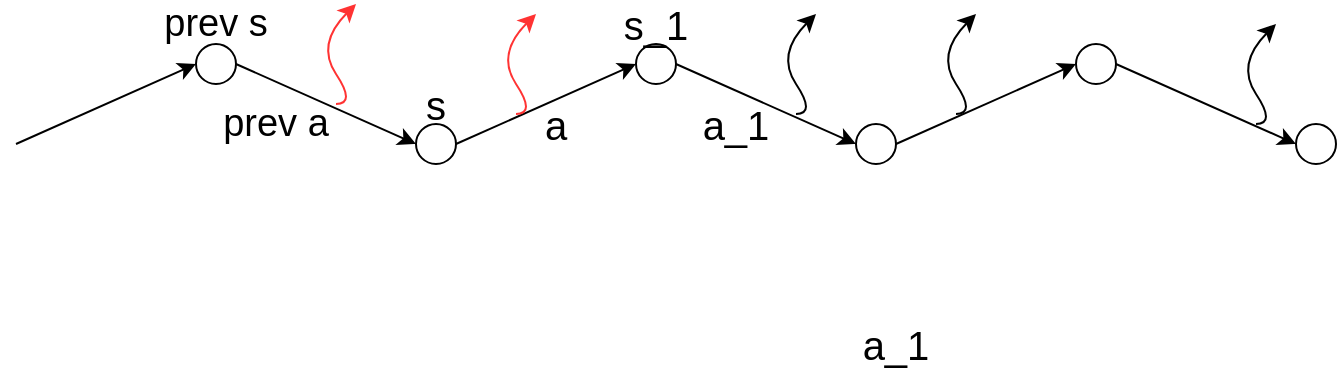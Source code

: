 <mxfile version="12.5.1" type="github">
  <diagram id="DRUTqslgJywgA-yeCbnr" name="Page-1">
    <mxGraphModel dx="1182" dy="683" grid="1" gridSize="10" guides="1" tooltips="1" connect="1" arrows="1" fold="1" page="1" pageScale="1" pageWidth="827" pageHeight="1169" math="0" shadow="0">
      <root>
        <mxCell id="0"/>
        <mxCell id="1" parent="0"/>
        <mxCell id="5rpIBblbzFWk3r73EX7g-2" value="" style="endArrow=classic;html=1;" edge="1" parent="1">
          <mxGeometry width="50" height="50" relative="1" as="geometry">
            <mxPoint x="110" y="200" as="sourcePoint"/>
            <mxPoint x="200" y="160" as="targetPoint"/>
          </mxGeometry>
        </mxCell>
        <mxCell id="5rpIBblbzFWk3r73EX7g-3" value="" style="endArrow=classic;html=1;" edge="1" parent="1">
          <mxGeometry width="50" height="50" relative="1" as="geometry">
            <mxPoint x="330" y="200" as="sourcePoint"/>
            <mxPoint x="420" y="160" as="targetPoint"/>
          </mxGeometry>
        </mxCell>
        <mxCell id="5rpIBblbzFWk3r73EX7g-4" value="" style="endArrow=classic;html=1;" edge="1" parent="1">
          <mxGeometry width="50" height="50" relative="1" as="geometry">
            <mxPoint x="220" y="160" as="sourcePoint"/>
            <mxPoint x="310" y="200" as="targetPoint"/>
          </mxGeometry>
        </mxCell>
        <mxCell id="5rpIBblbzFWk3r73EX7g-5" value="" style="endArrow=classic;html=1;" edge="1" parent="1">
          <mxGeometry width="50" height="50" relative="1" as="geometry">
            <mxPoint x="440" y="160" as="sourcePoint"/>
            <mxPoint x="530" y="200" as="targetPoint"/>
          </mxGeometry>
        </mxCell>
        <mxCell id="5rpIBblbzFWk3r73EX7g-6" value="" style="endArrow=classic;html=1;" edge="1" parent="1">
          <mxGeometry width="50" height="50" relative="1" as="geometry">
            <mxPoint x="660" y="160" as="sourcePoint"/>
            <mxPoint x="750" y="200" as="targetPoint"/>
          </mxGeometry>
        </mxCell>
        <mxCell id="5rpIBblbzFWk3r73EX7g-10" value="" style="ellipse;whiteSpace=wrap;html=1;aspect=fixed;" vertex="1" parent="1">
          <mxGeometry x="200" y="150" width="20" height="20" as="geometry"/>
        </mxCell>
        <mxCell id="5rpIBblbzFWk3r73EX7g-11" value="" style="ellipse;whiteSpace=wrap;html=1;aspect=fixed;" vertex="1" parent="1">
          <mxGeometry x="310" y="190" width="20" height="20" as="geometry"/>
        </mxCell>
        <mxCell id="5rpIBblbzFWk3r73EX7g-12" value="" style="ellipse;whiteSpace=wrap;html=1;aspect=fixed;" vertex="1" parent="1">
          <mxGeometry x="420" y="150" width="20" height="20" as="geometry"/>
        </mxCell>
        <mxCell id="5rpIBblbzFWk3r73EX7g-14" value="" style="ellipse;whiteSpace=wrap;html=1;aspect=fixed;" vertex="1" parent="1">
          <mxGeometry x="530" y="190" width="20" height="20" as="geometry"/>
        </mxCell>
        <mxCell id="5rpIBblbzFWk3r73EX7g-15" value="" style="endArrow=classic;html=1;" edge="1" parent="1">
          <mxGeometry width="50" height="50" relative="1" as="geometry">
            <mxPoint x="550" y="200" as="sourcePoint"/>
            <mxPoint x="640" y="160" as="targetPoint"/>
          </mxGeometry>
        </mxCell>
        <mxCell id="5rpIBblbzFWk3r73EX7g-16" value="" style="ellipse;whiteSpace=wrap;html=1;aspect=fixed;" vertex="1" parent="1">
          <mxGeometry x="640" y="150" width="20" height="20" as="geometry"/>
        </mxCell>
        <mxCell id="5rpIBblbzFWk3r73EX7g-17" value="" style="ellipse;whiteSpace=wrap;html=1;aspect=fixed;" vertex="1" parent="1">
          <mxGeometry x="750" y="190" width="20" height="20" as="geometry"/>
        </mxCell>
        <mxCell id="5rpIBblbzFWk3r73EX7g-19" value="&lt;font style=&quot;font-size: 19px&quot;&gt;prev s&lt;/font&gt;" style="text;html=1;strokeColor=none;fillColor=none;align=center;verticalAlign=middle;whiteSpace=wrap;rounded=0;" vertex="1" parent="1">
          <mxGeometry x="180" y="130" width="60" height="20" as="geometry"/>
        </mxCell>
        <mxCell id="5rpIBblbzFWk3r73EX7g-20" value="&lt;font style=&quot;font-size: 19px&quot;&gt;prev a&lt;/font&gt;" style="text;html=1;strokeColor=none;fillColor=none;align=center;verticalAlign=middle;whiteSpace=wrap;rounded=0;" vertex="1" parent="1">
          <mxGeometry x="210" y="180" width="60" height="20" as="geometry"/>
        </mxCell>
        <mxCell id="5rpIBblbzFWk3r73EX7g-23" value="" style="curved=1;endArrow=classic;html=1;strokeColor=#FF3333;" edge="1" parent="1">
          <mxGeometry width="50" height="50" relative="1" as="geometry">
            <mxPoint x="270" y="180" as="sourcePoint"/>
            <mxPoint x="280" y="130" as="targetPoint"/>
            <Array as="points">
              <mxPoint x="280" y="180"/>
              <mxPoint x="260" y="150"/>
            </Array>
          </mxGeometry>
        </mxCell>
        <mxCell id="5rpIBblbzFWk3r73EX7g-24" value="" style="curved=1;endArrow=classic;html=1;strokeColor=#FF3333;" edge="1" parent="1">
          <mxGeometry width="50" height="50" relative="1" as="geometry">
            <mxPoint x="360" y="185" as="sourcePoint"/>
            <mxPoint x="370" y="135" as="targetPoint"/>
            <Array as="points">
              <mxPoint x="370" y="185"/>
              <mxPoint x="350" y="155"/>
            </Array>
          </mxGeometry>
        </mxCell>
        <mxCell id="5rpIBblbzFWk3r73EX7g-25" value="" style="curved=1;endArrow=classic;html=1;" edge="1" parent="1">
          <mxGeometry width="50" height="50" relative="1" as="geometry">
            <mxPoint x="500" y="185" as="sourcePoint"/>
            <mxPoint x="510" y="135" as="targetPoint"/>
            <Array as="points">
              <mxPoint x="510" y="185"/>
              <mxPoint x="490" y="155"/>
            </Array>
          </mxGeometry>
        </mxCell>
        <mxCell id="5rpIBblbzFWk3r73EX7g-26" value="" style="curved=1;endArrow=classic;html=1;" edge="1" parent="1">
          <mxGeometry width="50" height="50" relative="1" as="geometry">
            <mxPoint x="580" y="185" as="sourcePoint"/>
            <mxPoint x="590" y="135" as="targetPoint"/>
            <Array as="points">
              <mxPoint x="590" y="185"/>
              <mxPoint x="570" y="155"/>
            </Array>
          </mxGeometry>
        </mxCell>
        <mxCell id="5rpIBblbzFWk3r73EX7g-27" value="" style="curved=1;endArrow=classic;html=1;" edge="1" parent="1">
          <mxGeometry width="50" height="50" relative="1" as="geometry">
            <mxPoint x="730" y="190" as="sourcePoint"/>
            <mxPoint x="740" y="140" as="targetPoint"/>
            <Array as="points">
              <mxPoint x="740" y="190"/>
              <mxPoint x="720" y="160"/>
            </Array>
          </mxGeometry>
        </mxCell>
        <mxCell id="5rpIBblbzFWk3r73EX7g-28" value="&lt;font style=&quot;font-size: 20px&quot;&gt;s&lt;/font&gt;" style="text;html=1;strokeColor=none;fillColor=none;align=center;verticalAlign=middle;whiteSpace=wrap;rounded=0;" vertex="1" parent="1">
          <mxGeometry x="300" y="170" width="40" height="20" as="geometry"/>
        </mxCell>
        <mxCell id="5rpIBblbzFWk3r73EX7g-29" value="&lt;font style=&quot;font-size: 20px&quot;&gt;a&lt;/font&gt;" style="text;html=1;strokeColor=none;fillColor=none;align=center;verticalAlign=middle;whiteSpace=wrap;rounded=0;" vertex="1" parent="1">
          <mxGeometry x="360" y="180" width="40" height="20" as="geometry"/>
        </mxCell>
        <mxCell id="5rpIBblbzFWk3r73EX7g-30" value="&lt;font style=&quot;font-size: 20px&quot;&gt;s_1&lt;/font&gt;&lt;span style=&quot;color: rgba(0 , 0 , 0 , 0) ; font-family: monospace ; font-size: 0px ; white-space: nowrap&quot;&gt;%3CmxGraphModel%3E%3Croot%3E%3CmxCell%20id%3D%220%22%2F%3E%3CmxCell%20id%3D%221%22%20parent%3D%220%22%2F%3E%3CmxCell%20id%3D%222%22%20value%3D%22%26lt%3Bfont%20style%3D%26quot%3Bfont-size%3A%2020px%26quot%3B%26gt%3Bs%26lt%3B%2Ffont%26gt%3B%22%20style%3D%22text%3Bhtml%3D1%3BstrokeColor%3Dnone%3BfillColor%3Dnone%3Balign%3Dcenter%3BverticalAlign%3Dmiddle%3BwhiteSpace%3Dwrap%3Brounded%3D0%3B%22%20vertex%3D%221%22%20parent%3D%221%22%3E%3CmxGeometry%20x%3D%22300%22%20y%3D%22170%22%20width%3D%2240%22%20height%3D%2220%22%20as%3D%22geometry%22%2F%3E%3C%2FmxCell%3E%3C%2Froot%3E%3C%2FmxGraphModel%3E&lt;/span&gt;" style="text;html=1;strokeColor=none;fillColor=none;align=center;verticalAlign=middle;whiteSpace=wrap;rounded=0;" vertex="1" parent="1">
          <mxGeometry x="410" y="130" width="40" height="20" as="geometry"/>
        </mxCell>
        <mxCell id="5rpIBblbzFWk3r73EX7g-31" value="&lt;font style=&quot;font-size: 20px&quot;&gt;a_1&lt;/font&gt;&lt;span style=&quot;color: rgba(0 , 0 , 0 , 0) ; font-family: monospace ; font-size: 0px ; white-space: nowrap&quot;&gt;%3CmxGraphModel%3E%3Croot%3E%3CmxCell%20id%3D%220%22%2F%3E%3CmxCell%20id%3D%221%22%20parent%3D%220%22%2F%3E%3CmxCell%20id%3D%222%22%20value%3D%22%26lt%3Bfont%20style%3D%26quot%3Bfont-size%3A%2020px%26quot%3B%26gt%3Bs%26lt%3B%2Ffont%26gt%3B%22%20style%3D%22text%3Bhtml%3D1%3BstrokeColor%3Dnone%3BfillColor%3Dnone%3Balign%3Dcenter%3BverticalAlign%3Dmiddle%3BwhiteSpace%3Dwrap%3Brounded%3D0%3B%22%20vertex%3D%221%22%20parent%3D%221%22%3E%3CmxGeometry%20x%3D%22300%22%20y%3D%22170%22%20width%3D%2240%22%20height%3D%2220%22%20as%3D%22geometry%22%2F%3E%3C%2FmxCell%3E%3C%2Froot%3E%3C%2FmxGraphModel%3E&lt;/span&gt;" style="text;html=1;strokeColor=none;fillColor=none;align=center;verticalAlign=middle;whiteSpace=wrap;rounded=0;" vertex="1" parent="1">
          <mxGeometry x="450" y="180" width="40" height="20" as="geometry"/>
        </mxCell>
        <mxCell id="5rpIBblbzFWk3r73EX7g-37" value="&lt;font style=&quot;font-size: 20px&quot;&gt;a_1&lt;/font&gt;&lt;span style=&quot;color: rgba(0 , 0 , 0 , 0) ; font-family: monospace ; font-size: 0px ; white-space: nowrap&quot;&gt;%3CmxGraphModel%3E%3Croot%3E%3CmxCell%20id%3D%220%22%2F%3E%3CmxCell%20id%3D%221%22%20parent%3D%220%22%2F%3E%3CmxCell%20id%3D%222%22%20value%3D%22%26lt%3Bfont%20style%3D%26quot%3Bfont-size%3A%2020px%26quot%3B%26gt%3Bs%26lt%3B%2Ffont%26gt%3B%22%20style%3D%22text%3Bhtml%3D1%3BstrokeColor%3Dnone%3BfillColor%3Dnone%3Balign%3Dcenter%3BverticalAlign%3Dmiddle%3BwhiteSpace%3Dwrap%3Brounded%3D0%3B%22%20vertex%3D%221%22%20parent%3D%221%22%3E%3CmxGeometry%20x%3D%22300%22%20y%3D%22170%22%20width%3D%2240%22%20height%3D%2220%22%20as%3D%22geometry%22%2F%3E%3C%2FmxCell%3E%3C%2Froot%3E%3C%2FmxGraphModel%32&lt;/span&gt;" style="text;html=1;strokeColor=none;fillColor=none;align=center;verticalAlign=middle;whiteSpace=wrap;rounded=0;" vertex="1" parent="1">
          <mxGeometry x="530" y="290" width="40" height="20" as="geometry"/>
        </mxCell>
      </root>
    </mxGraphModel>
  </diagram>
</mxfile>
